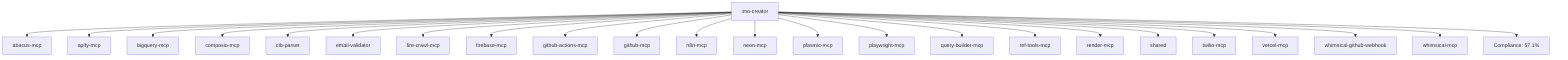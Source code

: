 graph TB
    REPO[imo-creator]
    abacus_mcp[abacus-mcp]
    REPO --> abacus_mcp
    apify_mcp[apify-mcp]
    REPO --> apify_mcp
    bigquery_mcp[bigquery-mcp]
    REPO --> bigquery_mcp
    composio_mcp[composio-mcp]
    REPO --> composio_mcp
    ctb_parser[ctb-parser]
    REPO --> ctb_parser
    email_validator[email-validator]
    REPO --> email_validator
    fire_crawl_mcp[fire-crawl-mcp]
    REPO --> fire_crawl_mcp
    firebase_mcp[firebase-mcp]
    REPO --> firebase_mcp
    github_actions_mcp[github-actions-mcp]
    REPO --> github_actions_mcp
    github_mcp[github-mcp]
    REPO --> github_mcp
    n8n_mcp[n8n-mcp]
    REPO --> n8n_mcp
    neon_mcp[neon-mcp]
    REPO --> neon_mcp
    plasmic_mcp[plasmic-mcp]
    REPO --> plasmic_mcp
    playwright_mcp[playwright-mcp]
    REPO --> playwright_mcp
    query_builder_mcp[query-builder-mcp]
    REPO --> query_builder_mcp
    ref_tools_mcp[ref-tools-mcp]
    REPO --> ref_tools_mcp
    render_mcp[render-mcp]
    REPO --> render_mcp
    shared[shared]
    REPO --> shared
    twilio_mcp[twilio-mcp]
    REPO --> twilio_mcp
    vercel_mcp[vercel-mcp]
    REPO --> vercel_mcp
    whimsical_github_webhook[whimsical-github-webhook]
    REPO --> whimsical_github_webhook
    whimsical_mcp[whimsical-mcp]
    REPO --> whimsical_mcp
    COMPLIANCE[Compliance: 57.1%]
    REPO --> COMPLIANCE